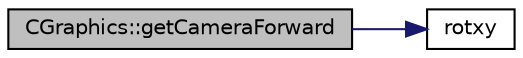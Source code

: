 digraph "CGraphics::getCameraForward"
{
 // INTERACTIVE_SVG=YES
  edge [fontname="Helvetica",fontsize="10",labelfontname="Helvetica",labelfontsize="10"];
  node [fontname="Helvetica",fontsize="10",shape=record];
  rankdir="LR";
  Node1 [label="CGraphics::getCameraForward",height=0.2,width=0.4,color="black", fillcolor="grey75", style="filled", fontcolor="black"];
  Node1 -> Node2 [color="midnightblue",fontsize="10",style="solid",fontname="Helvetica"];
  Node2 [label="rotxy",height=0.2,width=0.4,color="black", fillcolor="white", style="filled",URL="$d6/d99/graphics_8cpp.html#a181dcf31020c69dc3eca8ffc5a905c77"];
}
